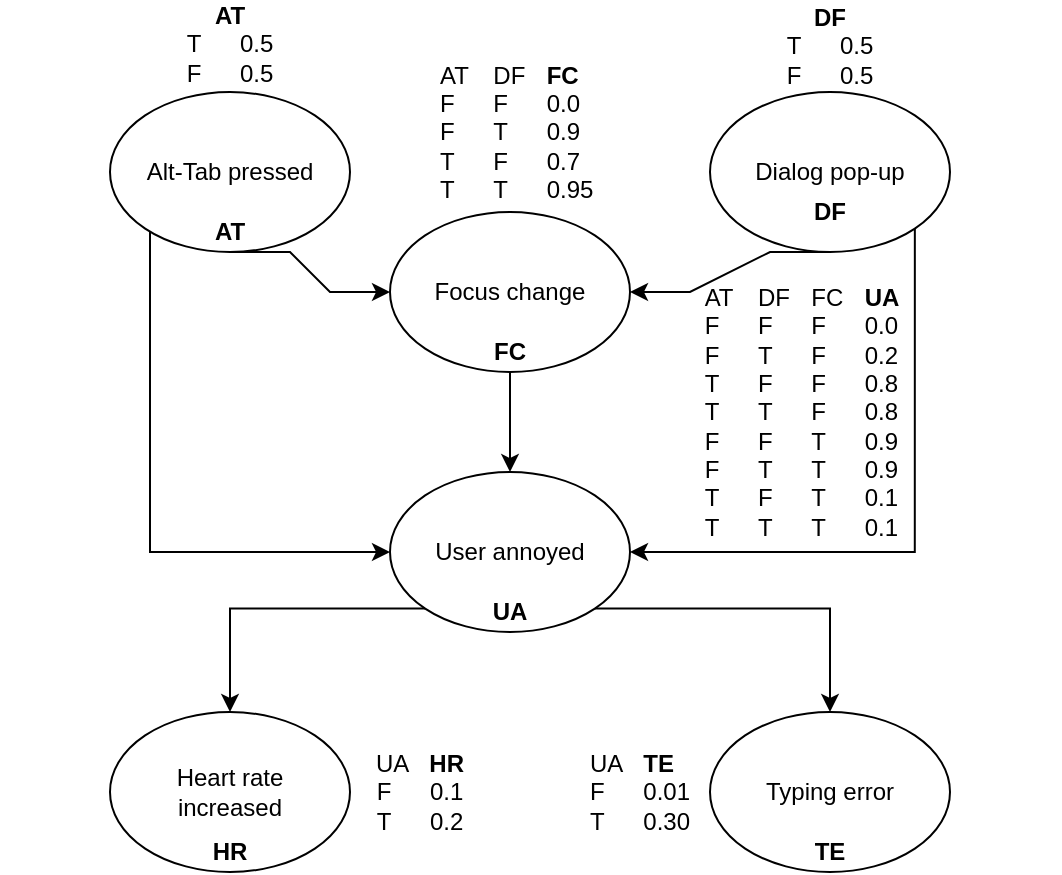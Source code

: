 <mxfile version="14.7.6" type="device"><diagram id="oBWu8IdzqulbZcVz_cxo" name="Page-1"><mxGraphModel dx="1038" dy="521" grid="1" gridSize="10" guides="1" tooltips="1" connect="1" arrows="1" fold="1" page="1" pageScale="1" pageWidth="827" pageHeight="1169" math="0" shadow="0"><root><mxCell id="0"/><mxCell id="1" parent="0"/><mxCell id="7GdgQg0GNEqugGFnbGSd-14" style="edgeStyle=entityRelationEdgeStyle;rounded=0;orthogonalLoop=1;jettySize=auto;html=1;exitX=0.5;exitY=1;exitDx=0;exitDy=0;entryX=0;entryY=0.5;entryDx=0;entryDy=0;" parent="1" source="7GdgQg0GNEqugGFnbGSd-1" target="7GdgQg0GNEqugGFnbGSd-4" edge="1"><mxGeometry relative="1" as="geometry"/></mxCell><mxCell id="7GdgQg0GNEqugGFnbGSd-16" style="edgeStyle=orthogonalEdgeStyle;rounded=0;orthogonalLoop=1;jettySize=auto;html=1;exitX=0;exitY=1;exitDx=0;exitDy=0;entryX=0;entryY=0.5;entryDx=0;entryDy=0;" parent="1" source="7GdgQg0GNEqugGFnbGSd-1" target="7GdgQg0GNEqugGFnbGSd-5" edge="1"><mxGeometry relative="1" as="geometry"><Array as="points"><mxPoint x="220" y="198"/><mxPoint x="220" y="410"/></Array></mxGeometry></mxCell><mxCell id="7GdgQg0GNEqugGFnbGSd-1" value="Alt-Tab pressed" style="ellipse;whiteSpace=wrap;html=1;" parent="1" vertex="1"><mxGeometry x="200" y="180" width="120" height="80" as="geometry"/></mxCell><mxCell id="7GdgQg0GNEqugGFnbGSd-15" style="edgeStyle=entityRelationEdgeStyle;rounded=0;orthogonalLoop=1;jettySize=auto;html=1;exitX=0.5;exitY=1;exitDx=0;exitDy=0;entryX=1;entryY=0.5;entryDx=0;entryDy=0;" parent="1" source="7GdgQg0GNEqugGFnbGSd-3" target="7GdgQg0GNEqugGFnbGSd-4" edge="1"><mxGeometry relative="1" as="geometry"/></mxCell><mxCell id="7GdgQg0GNEqugGFnbGSd-17" style="edgeStyle=orthogonalEdgeStyle;rounded=0;orthogonalLoop=1;jettySize=auto;html=1;exitX=1;exitY=1;exitDx=0;exitDy=0;entryX=1;entryY=0.5;entryDx=0;entryDy=0;" parent="1" source="7GdgQg0GNEqugGFnbGSd-3" target="7GdgQg0GNEqugGFnbGSd-5" edge="1"><mxGeometry relative="1" as="geometry"><Array as="points"><mxPoint x="602" y="410"/></Array></mxGeometry></mxCell><mxCell id="7GdgQg0GNEqugGFnbGSd-3" value="Dialog pop-up" style="ellipse;whiteSpace=wrap;html=1;" parent="1" vertex="1"><mxGeometry x="500" y="180" width="120" height="80" as="geometry"/></mxCell><mxCell id="7GdgQg0GNEqugGFnbGSd-13" style="edgeStyle=orthogonalEdgeStyle;rounded=0;orthogonalLoop=1;jettySize=auto;html=1;exitX=0.5;exitY=1;exitDx=0;exitDy=0;entryX=0.5;entryY=0;entryDx=0;entryDy=0;" parent="1" source="7GdgQg0GNEqugGFnbGSd-4" target="7GdgQg0GNEqugGFnbGSd-5" edge="1"><mxGeometry relative="1" as="geometry"/></mxCell><mxCell id="7GdgQg0GNEqugGFnbGSd-4" value="Focus change" style="ellipse;whiteSpace=wrap;html=1;" parent="1" vertex="1"><mxGeometry x="340" y="240" width="120" height="80" as="geometry"/></mxCell><mxCell id="7GdgQg0GNEqugGFnbGSd-10" style="edgeStyle=orthogonalEdgeStyle;rounded=0;orthogonalLoop=1;jettySize=auto;html=1;exitX=0;exitY=1;exitDx=0;exitDy=0;entryX=0.5;entryY=0;entryDx=0;entryDy=0;" parent="1" source="7GdgQg0GNEqugGFnbGSd-5" target="7GdgQg0GNEqugGFnbGSd-6" edge="1"><mxGeometry relative="1" as="geometry"/></mxCell><mxCell id="7GdgQg0GNEqugGFnbGSd-11" style="edgeStyle=orthogonalEdgeStyle;rounded=0;orthogonalLoop=1;jettySize=auto;html=1;exitX=1;exitY=1;exitDx=0;exitDy=0;entryX=0.5;entryY=0;entryDx=0;entryDy=0;" parent="1" source="7GdgQg0GNEqugGFnbGSd-5" target="7GdgQg0GNEqugGFnbGSd-7" edge="1"><mxGeometry relative="1" as="geometry"/></mxCell><mxCell id="7GdgQg0GNEqugGFnbGSd-5" value="User annoyed" style="ellipse;whiteSpace=wrap;html=1;" parent="1" vertex="1"><mxGeometry x="340" y="370" width="120" height="80" as="geometry"/></mxCell><mxCell id="7GdgQg0GNEqugGFnbGSd-6" value="Heart rate&lt;br&gt;increased" style="ellipse;whiteSpace=wrap;html=1;" parent="1" vertex="1"><mxGeometry x="200" y="490" width="120" height="80" as="geometry"/></mxCell><mxCell id="7GdgQg0GNEqugGFnbGSd-7" value="Typing error" style="ellipse;whiteSpace=wrap;html=1;" parent="1" vertex="1"><mxGeometry x="500" y="490" width="120" height="80" as="geometry"/></mxCell><mxCell id="7GdgQg0GNEqugGFnbGSd-19" value="AT" style="text;html=1;strokeColor=none;fillColor=none;align=center;verticalAlign=middle;whiteSpace=wrap;rounded=0;fontStyle=1" parent="1" vertex="1"><mxGeometry x="240" y="240" width="40" height="20" as="geometry"/></mxCell><mxCell id="7GdgQg0GNEqugGFnbGSd-20" value="DF" style="text;html=1;strokeColor=none;fillColor=none;align=center;verticalAlign=middle;whiteSpace=wrap;rounded=0;fontStyle=1" parent="1" vertex="1"><mxGeometry x="540" y="230" width="40" height="20" as="geometry"/></mxCell><mxCell id="7GdgQg0GNEqugGFnbGSd-23" value="FC" style="text;html=1;strokeColor=none;fillColor=none;align=center;verticalAlign=middle;whiteSpace=wrap;rounded=0;fontStyle=1" parent="1" vertex="1"><mxGeometry x="380" y="300" width="40" height="20" as="geometry"/></mxCell><mxCell id="7GdgQg0GNEqugGFnbGSd-25" value="UA" style="text;html=1;strokeColor=none;fillColor=none;align=center;verticalAlign=middle;whiteSpace=wrap;rounded=0;fontStyle=1" parent="1" vertex="1"><mxGeometry x="380" y="430" width="40" height="20" as="geometry"/></mxCell><mxCell id="7GdgQg0GNEqugGFnbGSd-26" value="HR" style="text;html=1;strokeColor=none;fillColor=none;align=center;verticalAlign=middle;whiteSpace=wrap;rounded=0;fontStyle=1" parent="1" vertex="1"><mxGeometry x="240" y="550" width="40" height="20" as="geometry"/></mxCell><mxCell id="7GdgQg0GNEqugGFnbGSd-27" value="TE" style="text;html=1;strokeColor=none;fillColor=none;align=center;verticalAlign=middle;whiteSpace=wrap;rounded=0;fontStyle=1" parent="1" vertex="1"><mxGeometry x="540" y="550" width="40" height="20" as="geometry"/></mxCell><mxCell id="7GdgQg0GNEqugGFnbGSd-28" value="AT&lt;span style=&quot;white-space: pre&quot;&gt;&#9;&lt;/span&gt;DF&lt;span style=&quot;white-space: pre&quot;&gt;&#9;&lt;/span&gt;&lt;b&gt;FC&lt;/b&gt;&lt;span style=&quot;white-space: pre&quot;&gt;&#9;&lt;/span&gt;&lt;br&gt;&lt;div style=&quot;text-align: left&quot;&gt;F&lt;span style=&quot;white-space: pre&quot;&gt;&#9;&lt;/span&gt;F&lt;span style=&quot;white-space: pre&quot;&gt;&#9;&lt;/span&gt;0.0&lt;/div&gt;&lt;div style=&quot;text-align: left&quot;&gt;F&lt;span style=&quot;white-space: pre&quot;&gt;&#9;&lt;/span&gt;T&lt;span style=&quot;white-space: pre&quot;&gt;&#9;&lt;/span&gt;0.9&lt;/div&gt;&lt;div style=&quot;text-align: left&quot;&gt;T&lt;span style=&quot;white-space: pre&quot;&gt;&#9;&lt;/span&gt;F&lt;span style=&quot;white-space: pre&quot;&gt;&#9;&lt;/span&gt;0.7&lt;/div&gt;&lt;div style=&quot;text-align: left&quot;&gt;T&lt;span style=&quot;white-space: pre&quot;&gt;&#9;&lt;/span&gt;T&lt;span style=&quot;white-space: pre&quot;&gt;&#9;&lt;/span&gt;0.95&lt;/div&gt;" style="text;html=1;strokeColor=none;fillColor=none;align=center;verticalAlign=middle;whiteSpace=wrap;rounded=0;" parent="1" vertex="1"><mxGeometry x="290" y="190" width="230" height="20" as="geometry"/></mxCell><mxCell id="7GdgQg0GNEqugGFnbGSd-29" value="&lt;div style=&quot;text-align: left&quot;&gt;&lt;span&gt;AT&lt;/span&gt;&lt;span style=&quot;white-space: pre&quot;&gt;&#9;&lt;/span&gt;&lt;span&gt;DF&lt;/span&gt;&lt;span style=&quot;white-space: pre&quot;&gt;&#9;&lt;/span&gt;&lt;span&gt;FC&lt;/span&gt;&lt;span style=&quot;white-space: pre&quot;&gt;&#9;&lt;/span&gt;&lt;span&gt;&lt;b&gt;UA&lt;/b&gt;&lt;/span&gt;&lt;/div&gt;&lt;div style=&quot;text-align: left&quot;&gt;F&lt;span style=&quot;white-space: pre&quot;&gt;&#9;&lt;/span&gt;F&lt;span style=&quot;white-space: pre&quot;&gt;&#9;&lt;/span&gt;F&lt;span style=&quot;white-space: pre&quot;&gt;&#9;&lt;/span&gt;0.0&lt;/div&gt;&lt;div style=&quot;text-align: left&quot;&gt;F&lt;span style=&quot;white-space: pre&quot;&gt;&#9;&lt;/span&gt;T&lt;span style=&quot;white-space: pre&quot;&gt;&#9;&lt;/span&gt;F&lt;span style=&quot;white-space: pre&quot;&gt;&#9;&lt;/span&gt;0.2&lt;/div&gt;&lt;div style=&quot;text-align: left&quot;&gt;T&lt;span style=&quot;white-space: pre&quot;&gt;&#9;&lt;/span&gt;F&lt;span style=&quot;white-space: pre&quot;&gt;&#9;&lt;/span&gt;F&lt;span style=&quot;white-space: pre&quot;&gt;&#9;&lt;/span&gt;0.8&lt;/div&gt;&lt;div style=&quot;text-align: left&quot;&gt;T&lt;span style=&quot;white-space: pre&quot;&gt;&#9;&lt;/span&gt;T&lt;span style=&quot;white-space: pre&quot;&gt;&#9;&lt;/span&gt;F&lt;span style=&quot;white-space: pre&quot;&gt;&#9;&lt;/span&gt;0.8&lt;/div&gt;&lt;div&gt;&lt;div style=&quot;text-align: left&quot;&gt;F&lt;span style=&quot;white-space: pre&quot;&gt;&#9;&lt;/span&gt;F&lt;span style=&quot;white-space: pre&quot;&gt;&#9;&lt;/span&gt;T&lt;span style=&quot;white-space: pre&quot;&gt;&#9;&lt;/span&gt;0.9&lt;span&gt;&lt;/span&gt;&lt;/div&gt;&lt;div style=&quot;text-align: left&quot;&gt;F&lt;span style=&quot;white-space: pre&quot;&gt;&#9;&lt;/span&gt;T&lt;span style=&quot;white-space: pre&quot;&gt;&#9;&lt;/span&gt;T&lt;span style=&quot;white-space: pre&quot;&gt;&#9;&lt;/span&gt;0.9&lt;span&gt;&lt;/span&gt;&lt;/div&gt;&lt;div style=&quot;text-align: left&quot;&gt;T&lt;span style=&quot;white-space: pre&quot;&gt;&#9;&lt;/span&gt;F&lt;span style=&quot;white-space: pre&quot;&gt;&#9;&lt;/span&gt;T&lt;span style=&quot;white-space: pre&quot;&gt;&#9;&lt;/span&gt;0.1&lt;span&gt;&lt;/span&gt;&lt;/div&gt;&lt;div style=&quot;text-align: left&quot;&gt;T&lt;span style=&quot;white-space: pre&quot;&gt;&#9;&lt;/span&gt;T&lt;span style=&quot;white-space: pre&quot;&gt;&#9;&lt;/span&gt;T&lt;span style=&quot;white-space: pre&quot;&gt;&#9;&lt;/span&gt;0.1&lt;span&gt;&lt;/span&gt;&lt;/div&gt;&lt;/div&gt;" style="text;html=1;strokeColor=none;fillColor=none;align=center;verticalAlign=middle;whiteSpace=wrap;rounded=0;" parent="1" vertex="1"><mxGeometry x="431" y="330" width="230" height="20" as="geometry"/></mxCell><mxCell id="7GdgQg0GNEqugGFnbGSd-32" value="&lt;div style=&quot;text-align: left&quot;&gt;&lt;span&gt;UA&lt;/span&gt;&lt;span style=&quot;white-space: pre&quot;&gt;&#9;&lt;/span&gt;&lt;span&gt;&lt;b&gt;TE&lt;/b&gt;&lt;/span&gt;&lt;/div&gt;F&lt;span style=&quot;white-space: pre&quot;&gt;&#9;&lt;/span&gt;0.01&lt;br&gt;T&lt;span style=&quot;white-space: pre&quot;&gt;&#9;&lt;/span&gt;0.30" style="text;html=1;strokeColor=none;fillColor=none;align=center;verticalAlign=middle;whiteSpace=wrap;rounded=0;" parent="1" vertex="1"><mxGeometry x="350" y="520" width="230" height="20" as="geometry"/></mxCell><mxCell id="7GdgQg0GNEqugGFnbGSd-36" value="&lt;div style=&quot;text-align: left&quot;&gt;&lt;span&gt;UA&lt;/span&gt;&lt;span style=&quot;white-space: pre&quot;&gt;&#9;&lt;/span&gt;&lt;b&gt;HR&lt;/b&gt;&lt;/div&gt;F&lt;span style=&quot;white-space: pre&quot;&gt;&#9;&lt;/span&gt;0.1&lt;br&gt;T&lt;span style=&quot;white-space: pre&quot;&gt;&#9;&lt;/span&gt;0.2" style="text;html=1;strokeColor=none;fillColor=none;align=center;verticalAlign=middle;whiteSpace=wrap;rounded=0;" parent="1" vertex="1"><mxGeometry x="240" y="520" width="230" height="20" as="geometry"/></mxCell><mxCell id="pwocIParrAPhvQR5sKhk-1" value="&lt;b&gt;AT&lt;/b&gt;&lt;br&gt;T&lt;span style=&quot;white-space: pre&quot;&gt;&#9;&lt;/span&gt;0.5&lt;br&gt;F&lt;span style=&quot;white-space: pre&quot;&gt;&#9;&lt;/span&gt;0.5" style="text;html=1;strokeColor=none;fillColor=none;align=center;verticalAlign=middle;whiteSpace=wrap;rounded=0;" vertex="1" parent="1"><mxGeometry x="145" y="146" width="230" height="20" as="geometry"/></mxCell><mxCell id="pwocIParrAPhvQR5sKhk-2" value="&lt;b&gt;DF&lt;/b&gt;&lt;br&gt;T&lt;span style=&quot;white-space: pre&quot;&gt;&#9;&lt;/span&gt;0.5&lt;br&gt;F&lt;span style=&quot;white-space: pre&quot;&gt;&#9;&lt;/span&gt;0.5" style="text;html=1;strokeColor=none;fillColor=none;align=center;verticalAlign=middle;whiteSpace=wrap;rounded=0;" vertex="1" parent="1"><mxGeometry x="445" y="147" width="230" height="20" as="geometry"/></mxCell></root></mxGraphModel></diagram></mxfile>